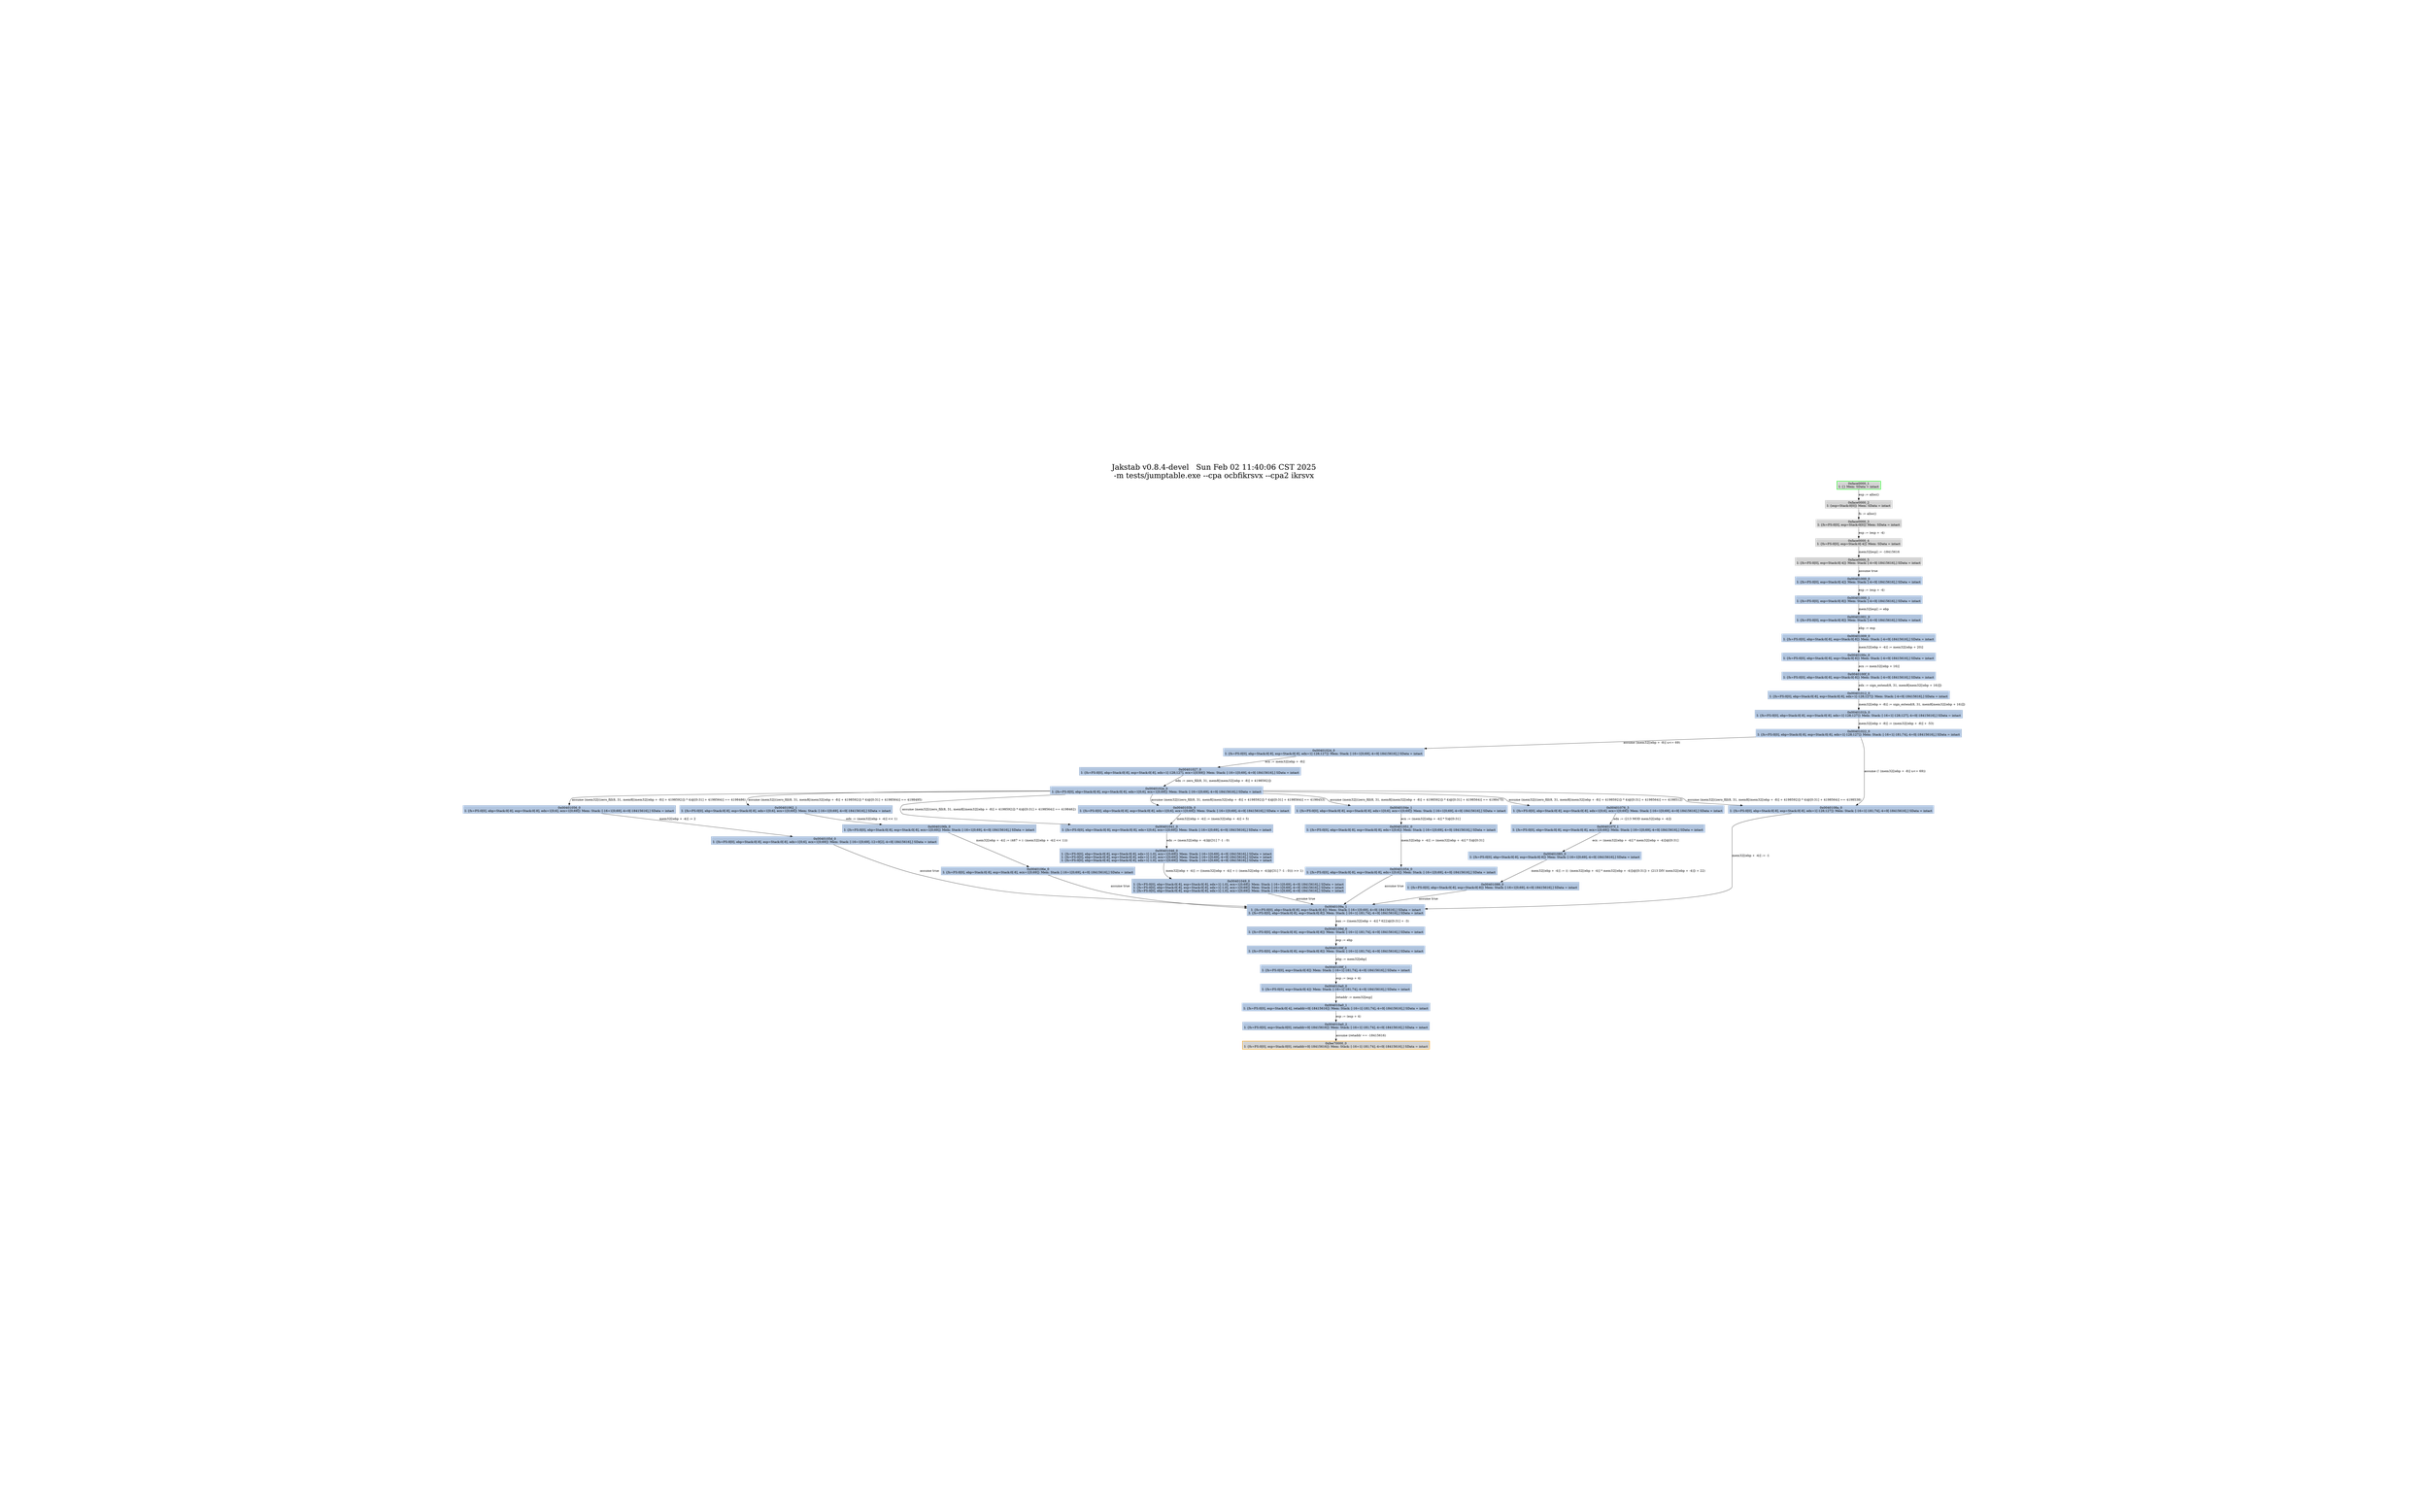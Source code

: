 digraph G {
node[shape=rectangle,style=filled,fillcolor=lightsteelblue,color=lightsteelblue]
bgcolor="transparent"
graph [label="Jakstab v0.8.4-devel   Sun Feb 02 11:40:06 CST 2025\n-m tests/jumptable.exe --cpa ocbfikrsvx --cpa2 ikrsvx", labelloc=t, fontsize=35, pad=30]"0x0040109f_0"[label="0x0040109f_0\nI: {fs=FS:0[0], ebp=Stack:0[-8], esp=Stack:0[-8]} Mem: Stack: [-16=1[-181;74],-4=0[-18415616],] SData = intact\n"];
"0x00401000_1"[label="0x00401000_1\nI: {fs=FS:0[0], esp=Stack:0[-8]} Mem: Stack: [-4=0[-18415616],] SData = intact\n"];
"0x00401000_0"[label="0x00401000_0\nI: {fs=FS:0[0], esp=Stack:0[-4]} Mem: Stack: [-4=0[-18415616],] SData = intact\n"];
"0x0040101b_0"[label="0x0040101b_0\nI: {fs=FS:0[0], ebp=Stack:0[-8], esp=Stack:0[-8], edx=1[-128;127]} Mem: Stack: [-16=1[-128;127],-4=0[-18415616],] SData = intact\n"];
"0x0040109f_1"[label="0x0040109f_1\nI: {fs=FS:0[0], esp=Stack:0[-8]} Mem: Stack: [-16=1[-181;74],-4=0[-18415616],] SData = intact\n"];
"0x0040109d_0"[label="0x0040109d_0\nI: {fs=FS:0[0], ebp=Stack:0[-8], esp=Stack:0[-8]} Mem: Stack: [-16=1[-181;74],-4=0[-18415616],] SData = intact\n"];
"0x0040105d_0"[label="0x0040105d_0\nI: {fs=FS:0[0], ebp=Stack:0[-8], esp=Stack:0[-8], edx=1[0;6], ecx=1[0;69]} Mem: Stack: [-16=1[0;69],-12=0[2],-4=0[-18415616],] SData = intact\n"];
"0x00401076_3"[label="0x00401076_3\nI: {fs=FS:0[0], ebp=Stack:0[-8], esp=Stack:0[-8], edx=1[0;6], ecx=1[0;69]} Mem: Stack: [-16=1[0;69],-4=0[-18415616],] SData = intact\n"];
"0x0040100f_0"[label="0x0040100f_0\nI: {fs=FS:0[0], ebp=Stack:0[-8], esp=Stack:0[-8]} Mem: Stack: [-4=0[-18415616],] SData = intact\n"];
"0x00401051_0"[label="0x00401051_0\nI: {fs=FS:0[0], ebp=Stack:0[-8], esp=Stack:0[-8], edx=1[0;6]} Mem: Stack: [-16=1[0;69],-4=0[-18415616],] SData = intact\n"];
"0x0040102e_0"[label="0x0040102e_0\nI: {fs=FS:0[0], ebp=Stack:0[-8], esp=Stack:0[-8], edx=1[0;6], ecx=1[0;69]} Mem: Stack: [-16=1[0;69],-4=0[-18415616],] SData = intact\n"];
"0x0040106e_0"[label="0x0040106e_0\nI: {fs=FS:0[0], ebp=Stack:0[-8], esp=Stack:0[-8], ecx=1[0;69]} Mem: Stack: [-16=1[0;69],-4=0[-18415616],] SData = intact\n"];
"0x00401009_0"[label="0x00401009_0\nI: {fs=FS:0[0], ebp=Stack:0[-8], esp=Stack:0[-8]} Mem: Stack: [-4=0[-18415616],] SData = intact\n"];
"0x00401049_0"[label="0x00401049_0\nI: {fs=FS:0[0], ebp=Stack:0[-8], esp=Stack:0[-8], edx=1[-1;0], ecx=1[0;69]} Mem: Stack: [-16=1[0;69],-4=0[-18415616],] SData = intact\nI: {fs=FS:0[0], ebp=Stack:0[-8], esp=Stack:0[-8], edx=1[-1;0], ecx=1[0;69]} Mem: Stack: [-16=1[0;69],-4=0[-18415616],] SData = intact\nI: {fs=FS:0[0], ebp=Stack:0[-8], esp=Stack:0[-8], edx=1[-1;0], ecx=1[0;69]} Mem: Stack: [-16=1[0;69],-4=0[-18415616],] SData = intact\n"];
"0x00401024_0"[label="0x00401024_0\nI: {fs=FS:0[0], ebp=Stack:0[-8], esp=Stack:0[-8], edx=1[-128;127]} Mem: Stack: [-16=1[0;69],-4=0[-18415616],] SData = intact\n"];
"0x00401085_0"[label="0x00401085_0\nI: {fs=FS:0[0], ebp=Stack:0[-8], esp=Stack:0[-8]} Mem: Stack: [-16=1[0;69],-4=0[-18415616],] SData = intact\n"];
"0x00401041_0"[label="0x00401041_0\nI: {fs=FS:0[0], ebp=Stack:0[-8], esp=Stack:0[-8], edx=1[0;6], ecx=1[0;69]} Mem: Stack: [-16=1[0;69],-4=0[-18415616],] SData = intact\n"];
"0x00401001_0"[label="0x00401001_0\nI: {fs=FS:0[0], esp=Stack:0[-8]} Mem: Stack: [-4=0[-18415616],] SData = intact\n"];
"0x004010a0_0"[label="0x004010a0_0\nI: {fs=FS:0[0], esp=Stack:0[-4]} Mem: Stack: [-16=1[-181;74],-4=0[-18415616],] SData = intact\n"];
"0x00401022_0"[label="0x00401022_0\nI: {fs=FS:0[0], ebp=Stack:0[-8], esp=Stack:0[-8], edx=1[-128;127]} Mem: Stack: [-16=1[-181;74],-4=0[-18415616],] SData = intact\n"];
"0x004010a0_1"[label="0x004010a0_1\nI: {fs=FS:0[0], esp=Stack:0[-4], retaddr=0[-18415616]} Mem: Stack: [-16=1[-181;74],-4=0[-18415616],] SData = intact\n"];
"0x00401062_1"[label="0x00401062_1\nI: {fs=FS:0[0], ebp=Stack:0[-8], esp=Stack:0[-8], edx=1[0;6], ecx=1[0;69]} Mem: Stack: [-16=1[0;69],-4=0[-18415616],] SData = intact\n"];
"0x0040103b_0"[label="0x0040103b_0\nI: {fs=FS:0[0], ebp=Stack:0[-8], esp=Stack:0[-8], edx=1[0;6], ecx=1[0;69]} Mem: Stack: [-16=1[0;69],-4=0[-18415616],] SData = intact\n"];
"0x004010a0_2"[label="0x004010a0_2\nI: {fs=FS:0[0], esp=Stack:0[0], retaddr=0[-18415616]} Mem: Stack: [-16=1[-181;74],-4=0[-18415616],] SData = intact\n"];
"0x0040107f_1"[label="0x0040107f_1\nI: {fs=FS:0[0], ebp=Stack:0[-8], esp=Stack:0[-8], ecx=1[0;69]} Mem: Stack: [-16=1[0;69],-4=0[-18415616],] SData = intact\n"];
"0x0040109a_1"[label="0x0040109a_1\nI: {fs=FS:0[0], ebp=Stack:0[-8], esp=Stack:0[-8]} Mem: Stack: [-16=1[0;69],-4=0[-18415616],] SData = intact\nI: {fs=FS:0[0], ebp=Stack:0[-8], esp=Stack:0[-8]} Mem: Stack: [-16=1[-181;74],-4=0[-18415616],] SData = intact\n"];
"0x00401054_0"[label="0x00401054_0\nI: {fs=FS:0[0], ebp=Stack:0[-8], esp=Stack:0[-8], edx=1[0;6]} Mem: Stack: [-16=1[0;69],-4=0[-18415616],] SData = intact\n"];
"0x00401056_0"[label="0x00401056_0\nI: {fs=FS:0[0], ebp=Stack:0[-8], esp=Stack:0[-8], edx=1[0;6], ecx=1[0;69]} Mem: Stack: [-16=1[0;69],-4=0[-18415616],] SData = intact\n"];
"0x00401012_0"[label="0x00401012_0\nI: {fs=FS:0[0], ebp=Stack:0[-8], esp=Stack:0[-8], edx=1[-128;127]} Mem: Stack: [-4=0[-18415616],] SData = intact\n"];
"0xface0000_1"[label="0xface0000_1\nI: {} Mem: SData = intact\n",fillcolor="lightgrey",color="green",style="filled,bold"];
"0xface0000_4"[label="0xface0000_4\nI: {fs=FS:0[0], esp=Stack:0[-4]} Mem: SData = intact\n",fillcolor="lightgrey",color="lightgrey"];
"0x0040106b_0"[label="0x0040106b_0\nI: {fs=FS:0[0], ebp=Stack:0[-8], esp=Stack:0[-8], ecx=1[0;69]} Mem: Stack: [-16=1[0;69],-4=0[-18415616],] SData = intact\n"];
"0xface0000_5"[label="0xface0000_5\nI: {fs=FS:0[0], esp=Stack:0[-4]} Mem: Stack: [-4=0[-18415616],] SData = intact\n",fillcolor="lightgrey",color="lightgrey"];
"0xface0000_2"[label="0xface0000_2\nI: {esp=Stack:0[0]} Mem: SData = intact\n",fillcolor="lightgrey",color="lightgrey"];
"0xface0000_3"[label="0xface0000_3\nI: {fs=FS:0[0], esp=Stack:0[0]} Mem: SData = intact\n",fillcolor="lightgrey",color="lightgrey"];
"0x0040100c_0"[label="0x0040100c_0\nI: {fs=FS:0[0], ebp=Stack:0[-8], esp=Stack:0[-8]} Mem: Stack: [-4=0[-18415616],] SData = intact\n"];
"0x0040104e_1"[label="0x0040104e_1\nI: {fs=FS:0[0], ebp=Stack:0[-8], esp=Stack:0[-8], edx=1[0;6], ecx=1[0;69]} Mem: Stack: [-16=1[0;69],-4=0[-18415616],] SData = intact\n"];
"0x00401088_0"[label="0x00401088_0\nI: {fs=FS:0[0], ebp=Stack:0[-8], esp=Stack:0[-8]} Mem: Stack: [-16=1[0;69],-4=0[-18415616],] SData = intact\n"];
"0x0040108a_0"[label="0x0040108a_0\nI: {fs=FS:0[0], ebp=Stack:0[-8], esp=Stack:0[-8], edx=1[-128;127]} Mem: Stack: [-16=1[-181;74],-4=0[-18415616],] SData = intact\n"];
"0x00401027_0"[label="0x00401027_0\nI: {fs=FS:0[0], ebp=Stack:0[-8], esp=Stack:0[-8], edx=1[-128;127], ecx=1[0;69]} Mem: Stack: [-16=1[0;69],-4=0[-18415616],] SData = intact\n"];
"0xfee70000_0"[label="0xfee70000_0\nI: {fs=FS:0[0], esp=Stack:0[0], retaddr=0[-18415616]} Mem: Stack: [-16=1[-181;74],-4=0[-18415616],] SData = intact\n",fillcolor="lightgrey",color="orange",style="filled,bold"];
"0x00401046_0"[label="0x00401046_0\nI: {fs=FS:0[0], ebp=Stack:0[-8], esp=Stack:0[-8], edx=1[-1;0], ecx=1[0;69]} Mem: Stack: [-16=1[0;69],-4=0[-18415616],] SData = intact\nI: {fs=FS:0[0], ebp=Stack:0[-8], esp=Stack:0[-8], edx=1[-1;0], ecx=1[0;69]} Mem: Stack: [-16=1[0;69],-4=0[-18415616],] SData = intact\nI: {fs=FS:0[0], ebp=Stack:0[-8], esp=Stack:0[-8], edx=1[-1;0], ecx=1[0;69]} Mem: Stack: [-16=1[0;69],-4=0[-18415616],] SData = intact\n"];
"0x004010a0_2" -> "0xfee70000_0" [color="#000000",label="assume (retaddr == -18415616)"];
"0xface0000_1" -> "0xface0000_2" [color="#000000",label="esp := alloc()"];
"0x004010a0_1" -> "0x004010a0_2" [color="#000000",label="esp := (esp + 4)"];
"0x0040106e_0" -> "0x0040109a_1" [color="#000000",label="assume true"];
"0x0040103b_0" -> "0x00401041_0" [color="#000000",label="mem32[(ebp + -4)] := (mem32[(ebp + -4)] + 5)"];
"0x0040101b_0" -> "0x00401022_0" [color="#000000",label="mem32[(ebp + -8)] := (mem32[(ebp + -8)] + -53)"];
"0x00401088_0" -> "0x0040109a_1" [color="#000000",label="assume true"];
"0x0040107f_1" -> "0x00401085_0" [color="#000000",label="ecx := (mem32[(ebp + -4)] * mem32[(ebp + -4)])@[0:31]"];
"0x0040102e_0" -> "0x0040103b_0" [color="#000000",label="assume (mem32[((zero_fill(8, 31, mem8[(mem32[(ebp + -8)] + 4198592)]) * 4)@[0:31] + 4198564)] == 4198453)"];
"0xface0000_3" -> "0xface0000_4" [color="#000000",label="esp := (esp + -4)"];
"0x0040109d_0" -> "0x0040109f_0" [color="#000000",label="esp := ebp"];
"0x00401022_0" -> "0x0040108a_0" [color="#000000",label="assume (! (mem32[(ebp + -8)] u<= 69))"];
"0x00401027_0" -> "0x0040102e_0" [color="#000000",label="edx := zero_fill(8, 31, mem8[(mem32[(ebp + -8)] + 4198592)])"];
"0x00401046_0" -> "0x00401049_0" [color="#000000",label="mem32[(ebp + -4)] := ((mem32[(ebp + -4)] + (- (mem32[(ebp + -4)]@[31] ? -1 : 0))) >> 1)"];
"0x0040100c_0" -> "0x0040100f_0" [color="#000000",label="ecx := mem32[(ebp + 16)]"];
"0x0040109f_1" -> "0x004010a0_0" [color="#000000",label="esp := (esp + 4)"];
"0x00401009_0" -> "0x0040100c_0" [color="#000000",label="mem32[(ebp + -4)] := mem32[(ebp + 20)]"];
"0x0040108a_0" -> "0x0040109a_1" [color="#000000",label="mem32[(ebp + -4)] := -1"];
"0x00401000_0" -> "0x00401000_1" [color="#000000",label="esp := (esp + -4)"];
"0x00401000_1" -> "0x00401001_0" [color="#000000",label="mem32[esp] := ebp"];
"0x0040102e_0" -> "0x00401041_0" [color="#000000",label="assume (mem32[((zero_fill(8, 31, mem8[(mem32[(ebp + -8)] + 4198592)]) * 4)@[0:31] + 4198564)] == 4198462)"];
"0xface0000_2" -> "0xface0000_3" [color="#000000",label="fs := alloc()"];
"0x0040106b_0" -> "0x0040106e_0" [color="#000000",label="mem32[(ebp + -4)] := (487 + (- (mem32[(ebp + -4)] << 1)))"];
"0x00401022_0" -> "0x00401024_0" [color="#000000",label="assume (mem32[(ebp + -8)] u<= 69)"];
"0x00401054_0" -> "0x0040109a_1" [color="#000000",label="assume true"];
"0x0040104e_1" -> "0x00401051_0" [color="#000000",label="ecx := (mem32[(ebp + -4)] * 5)@[0:31]"];
"0x0040100f_0" -> "0x00401012_0" [color="#000000",label="edx := sign_extend(8, 31, mem8[mem32[(ebp + 16)]])"];
"0x0040102e_0" -> "0x00401076_3" [color="#000000",label="assume (mem32[((zero_fill(8, 31, mem8[(mem32[(ebp + -8)] + 4198592)]) * 4)@[0:31] + 4198564)] == 4198512)"];
"0x0040102e_0" -> "0x00401056_0" [color="#000000",label="assume (mem32[((zero_fill(8, 31, mem8[(mem32[(ebp + -8)] + 4198592)]) * 4)@[0:31] + 4198564)] == 4198486)"];
"0x0040109a_1" -> "0x0040109d_0" [color="#000000",label="eax := ((mem32[(ebp + -4)] * 622)@[0:31] + -3)"];
"0xface0000_4" -> "0xface0000_5" [color="#000000",label="mem32[esp] := -18415616"];
"0xface0000_5" -> "0x00401000_0" [color="#000000",label="assume true"];
"0x0040102e_0" -> "0x00401062_1" [color="#000000",label="assume (mem32[((zero_fill(8, 31, mem8[(mem32[(ebp + -8)] + 4198592)]) * 4)@[0:31] + 4198564)] == 4198495)"];
"0x00401062_1" -> "0x0040106b_0" [color="#000000",label="edx := (mem32[(ebp + -4)] << 1)"];
"0x00401056_0" -> "0x0040105d_0" [color="#000000",label="mem32[(ebp + -4)] := 2"];
"0x004010a0_0" -> "0x004010a0_1" [color="#000000",label="retaddr := mem32[esp]"];
"0x00401051_0" -> "0x00401054_0" [color="#000000",label="mem32[(ebp + -4)] := (mem32[(ebp + -4)] * 5)@[0:31]"];
"0x00401012_0" -> "0x0040101b_0" [color="#000000",label="mem32[(ebp + -8)] := sign_extend(8, 31, mem8[mem32[(ebp + 16)]])"];
"0x00401001_0" -> "0x00401009_0" [color="#000000",label="ebp := esp"];
"0x00401049_0" -> "0x0040109a_1" [color="#000000",label="assume true"];
"0x0040109f_0" -> "0x0040109f_1" [color="#000000",label="ebp := mem32[ebp]"];
"0x0040105d_0" -> "0x0040109a_1" [color="#000000",label="assume true"];
"0x0040102e_0" -> "0x0040108a_0" [color="#000000",label="assume (mem32[((zero_fill(8, 31, mem8[(mem32[(ebp + -8)] + 4198592)]) * 4)@[0:31] + 4198564)] == 4198538)"];
"0x00401041_0" -> "0x00401046_0" [color="#000000",label="edx := (mem32[(ebp + -4)]@[31] ? -1 : 0)"];
"0x00401076_3" -> "0x0040107f_1" [color="#000000",label="edx := (213 MOD mem32[(ebp + -4)])"];
"0x0040102e_0" -> "0x0040104e_1" [color="#000000",label="assume (mem32[((zero_fill(8, 31, mem8[(mem32[(ebp + -8)] + 4198592)]) * 4)@[0:31] + 4198564)] == 4198475)"];
"0x00401024_0" -> "0x00401027_0" [color="#000000",label="ecx := mem32[(ebp + -8)]"];
"0x00401085_0" -> "0x00401088_0" [color="#000000",label="mem32[(ebp + -4)] := ((- (mem32[(ebp + -4)] * mem32[(ebp + -4)])@[0:31]) + (213 DIV mem32[(ebp + -4)]) + 22)"];
}
